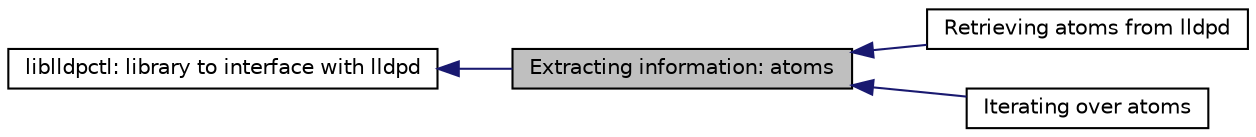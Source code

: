 digraph structs
{
  edge [fontname="Helvetica",fontsize="10",labelfontname="Helvetica",labelfontsize="10"];
  node [fontname="Helvetica",fontsize="10",shape=record];
  rankdir=LR;
  Node0 [label="Extracting information: atoms",height=0.2,width=0.4,color="black", fillcolor="grey75", style="filled" fontcolor="black"];
  Node1 [label="liblldpctl: library to interface with lldpd",height=0.2,width=0.4,color="black", fillcolor="white", style="filled",URL="$group__liblldpctl.html"];
  Node2 [label="Retrieving atoms from lldpd",height=0.2,width=0.4,color="black", fillcolor="white", style="filled",URL="$group__liblldpctl__atom__get__special.html"];
  Node3 [label="Iterating over atoms",height=0.2,width=0.4,color="black", fillcolor="white", style="filled",URL="$group__liblldpctl__atom__iter.html"];
  Node1->Node0 [shape=plaintext, color="midnightblue", dir="back", style="solid"];
  Node0->Node2 [shape=plaintext, color="midnightblue", dir="back", style="solid"];
  Node0->Node3 [shape=plaintext, color="midnightblue", dir="back", style="solid"];
}
